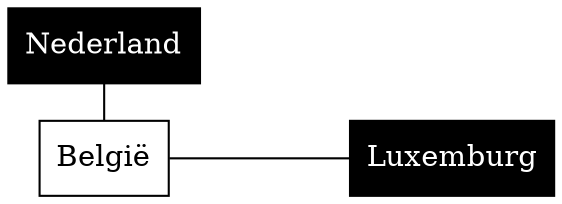 graph color {

	ne [label="Nederland", shape="box", style="filled", fontcolor="white", fillcolor="black"]
	be [label="België", shape="box"]
	lux [label="Luxemburg", shape="box", style="filled", fontcolor="white", fillcolor="black"]
	in [style="invis"]

	ne -- be -- lux
	ne -- in -- lux [style="invis"]
	rankdir="LR"
	ranksep = 1

	{rank=same ne be}
	{rank=same lux in}
}